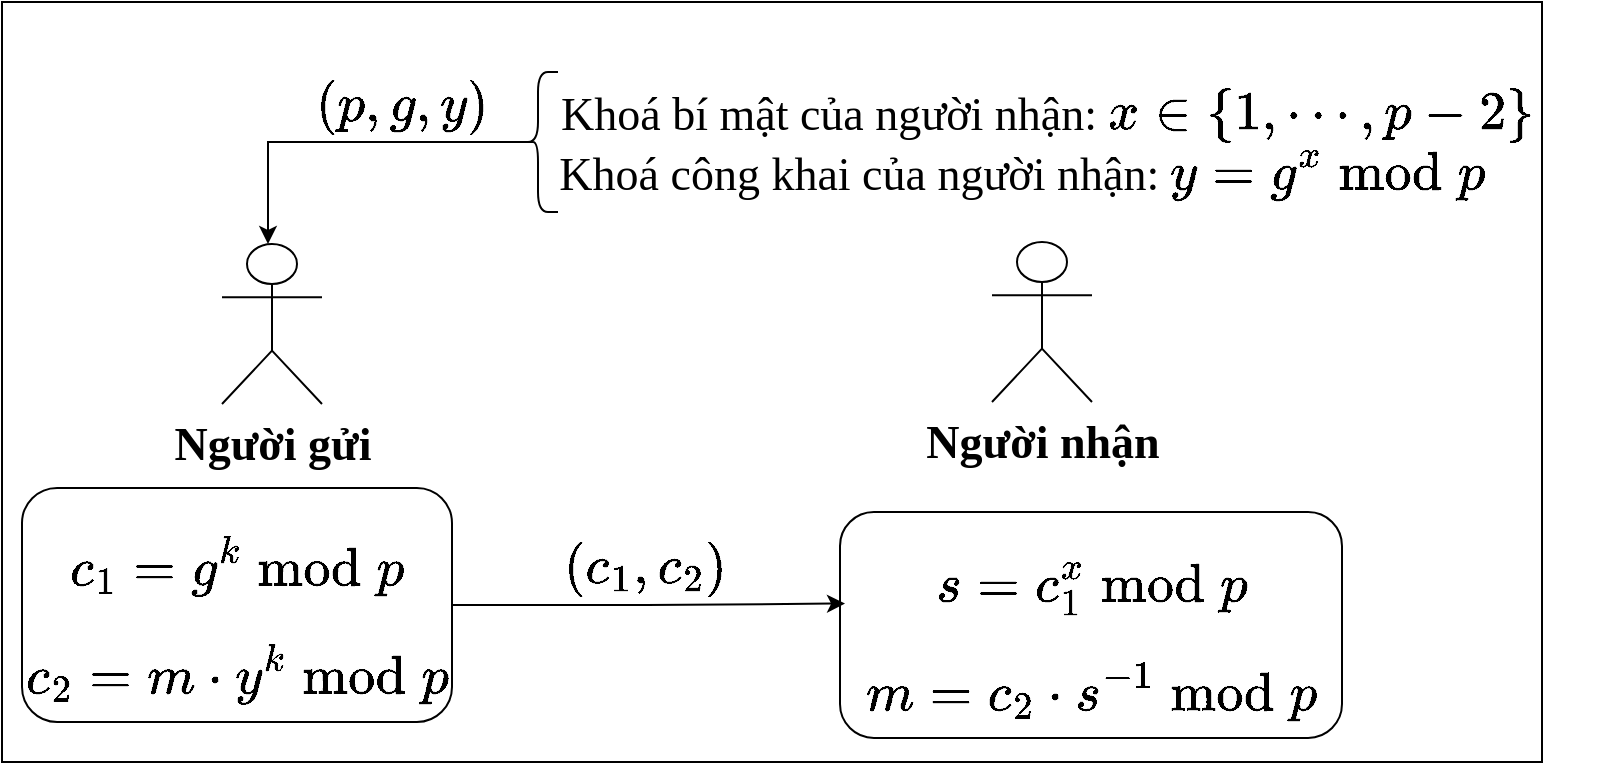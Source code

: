 <mxfile version="28.0.6">
  <diagram name="Page-1" id="QSrvdx83Vr1VwmNzBK8h">
    <mxGraphModel dx="1097" dy="596" grid="1" gridSize="10" guides="1" tooltips="1" connect="1" arrows="1" fold="1" page="1" pageScale="1" pageWidth="827" pageHeight="1169" math="1" shadow="0">
      <root>
        <mxCell id="0" />
        <mxCell id="1" parent="0" />
        <mxCell id="OC3_dLONtuSQOPXul3dN-1" value="" style="rounded=0;whiteSpace=wrap;html=1;" vertex="1" parent="1">
          <mxGeometry x="50" y="20" width="770" height="380" as="geometry" />
        </mxCell>
        <mxCell id="OC3_dLONtuSQOPXul3dN-2" value="&lt;b&gt;&lt;font face=&quot;Times New Roman&quot; style=&quot;font-size: 23px;&quot;&gt;Người gửi&lt;/font&gt;&lt;/b&gt;" style="shape=umlActor;verticalLabelPosition=bottom;verticalAlign=top;html=1;outlineConnect=0;" vertex="1" parent="1">
          <mxGeometry x="160" y="141" width="50" height="80" as="geometry" />
        </mxCell>
        <mxCell id="OC3_dLONtuSQOPXul3dN-3" value="&lt;br&gt;&lt;div&gt;&lt;font style=&quot;font-size: 23px;&quot;&gt;$$c_1=g^k \bmod &amp;nbsp;p$$&lt;/font&gt;&lt;/div&gt;&lt;div&gt;&lt;font style=&quot;font-size: 23px;&quot;&gt;$$c_2=m\cdot y^k \bmod p$$&lt;/font&gt;&lt;/div&gt;" style="rounded=1;whiteSpace=wrap;html=1;" vertex="1" parent="1">
          <mxGeometry x="60" y="263" width="215" height="117" as="geometry" />
        </mxCell>
        <mxCell id="OC3_dLONtuSQOPXul3dN-4" value="&lt;b&gt;&lt;font face=&quot;Times New Roman&quot; style=&quot;font-size: 23px;&quot;&gt;Người nhận&lt;/font&gt;&lt;/b&gt;" style="shape=umlActor;verticalLabelPosition=bottom;verticalAlign=top;html=1;outlineConnect=0;" vertex="1" parent="1">
          <mxGeometry x="545" y="140" width="50" height="80" as="geometry" />
        </mxCell>
        <mxCell id="OC3_dLONtuSQOPXul3dN-5" value="&lt;br&gt;&lt;div&gt;&lt;font style=&quot;font-size: 23px;&quot;&gt;$$s=c_1^x \bmod p$$&lt;/font&gt;&lt;/div&gt;&lt;div&gt;&lt;font style=&quot;font-size: 23px;&quot;&gt;$$m=c_2\cdot s^{-1} \bmod p$$&lt;/font&gt;&lt;/div&gt;" style="rounded=1;whiteSpace=wrap;html=1;" vertex="1" parent="1">
          <mxGeometry x="469" y="275" width="251" height="113" as="geometry" />
        </mxCell>
        <mxCell id="OC3_dLONtuSQOPXul3dN-6" style="edgeStyle=orthogonalEdgeStyle;rounded=0;orthogonalLoop=1;jettySize=auto;html=1;entryX=0.01;entryY=0.405;entryDx=0;entryDy=0;entryPerimeter=0;" edge="1" parent="1" source="OC3_dLONtuSQOPXul3dN-3" target="OC3_dLONtuSQOPXul3dN-5">
          <mxGeometry relative="1" as="geometry" />
        </mxCell>
        <mxCell id="OC3_dLONtuSQOPXul3dN-7" value="&lt;font style=&quot;font-size: 23px;&quot;&gt;$$(c_1, c_2)$$&lt;/font&gt;" style="text;html=1;align=center;verticalAlign=middle;resizable=0;points=[];autosize=1;strokeColor=none;fillColor=none;" vertex="1" parent="1">
          <mxGeometry x="281" y="283" width="180" height="40" as="geometry" />
        </mxCell>
        <mxCell id="OC3_dLONtuSQOPXul3dN-8" value="&lt;font style=&quot;font-size: 23px;&quot;&gt;$$x\in \{1, \cdots, p-2\}$$&lt;/font&gt;" style="text;html=1;align=center;verticalAlign=middle;resizable=0;points=[];autosize=1;strokeColor=none;fillColor=none;" vertex="1" parent="1">
          <mxGeometry x="569" y="56" width="280" height="40" as="geometry" />
        </mxCell>
        <mxCell id="OC3_dLONtuSQOPXul3dN-9" value="&lt;font face=&quot;Times New Roman&quot; style=&quot;font-size: 23px;&quot;&gt;Khoá bí mật của người nhận:&lt;/font&gt;" style="text;html=1;align=center;verticalAlign=middle;resizable=0;points=[];autosize=1;strokeColor=none;fillColor=none;" vertex="1" parent="1">
          <mxGeometry x="318" y="56" width="290" height="40" as="geometry" />
        </mxCell>
        <mxCell id="OC3_dLONtuSQOPXul3dN-10" value="&lt;font face=&quot;Times New Roman&quot; style=&quot;font-size: 23px;&quot;&gt;Khoá công khai của người nhận:&amp;nbsp;&lt;/font&gt;" style="text;html=1;align=center;verticalAlign=middle;resizable=0;points=[];autosize=1;strokeColor=none;fillColor=none;" vertex="1" parent="1">
          <mxGeometry x="316" y="86" width="330" height="40" as="geometry" />
        </mxCell>
        <mxCell id="OC3_dLONtuSQOPXul3dN-12" value="&lt;span style=&quot;caret-color: rgb(0, 0, 0); color: rgb(0, 0, 0); font-family: Helvetica; font-size: 23px; font-style: normal; font-variant-caps: normal; font-weight: 400; letter-spacing: normal; text-align: center; text-indent: 0px; text-transform: none; white-space: nowrap; word-spacing: 0px; -webkit-text-stroke-width: 0px; background-color: rgb(236, 236, 236); text-decoration: none; float: none; display: inline !important;&quot;&gt;$$(p, g, y)$$&lt;/span&gt;" style="text;whiteSpace=wrap;html=1;" vertex="1" parent="1">
          <mxGeometry x="205" y="29" width="100" height="50" as="geometry" />
        </mxCell>
        <mxCell id="OC3_dLONtuSQOPXul3dN-13" value="&lt;span style=&quot;caret-color: rgb(0, 0, 0); color: rgb(0, 0, 0); font-family: Helvetica; font-size: 23px; font-style: normal; font-variant-caps: normal; font-weight: 400; letter-spacing: normal; text-align: center; text-indent: 0px; text-transform: none; white-space: nowrap; word-spacing: 0px; -webkit-text-stroke-width: 0px; background-color: rgb(236, 236, 236); text-decoration: none; float: none; display: inline !important;&quot;&gt;$$y=g^x \bmod p$$&lt;/span&gt;" style="text;whiteSpace=wrap;html=1;" vertex="1" parent="1">
          <mxGeometry x="631.5" y="63" width="100" height="50" as="geometry" />
        </mxCell>
        <mxCell id="OC3_dLONtuSQOPXul3dN-14" style="edgeStyle=orthogonalEdgeStyle;rounded=0;orthogonalLoop=1;jettySize=auto;html=1;exitX=0.1;exitY=0.5;exitDx=0;exitDy=0;exitPerimeter=0;" edge="1" parent="1" source="OC3_dLONtuSQOPXul3dN-15">
          <mxGeometry relative="1" as="geometry">
            <mxPoint x="370" y="90" as="sourcePoint" />
            <mxPoint x="183" y="141" as="targetPoint" />
            <Array as="points">
              <mxPoint x="183" y="90" />
            </Array>
          </mxGeometry>
        </mxCell>
        <mxCell id="OC3_dLONtuSQOPXul3dN-15" value="" style="shape=curlyBracket;whiteSpace=wrap;html=1;rounded=1;labelPosition=left;verticalLabelPosition=middle;align=right;verticalAlign=middle;" vertex="1" parent="1">
          <mxGeometry x="308" y="55" width="20" height="70" as="geometry" />
        </mxCell>
      </root>
    </mxGraphModel>
  </diagram>
</mxfile>
